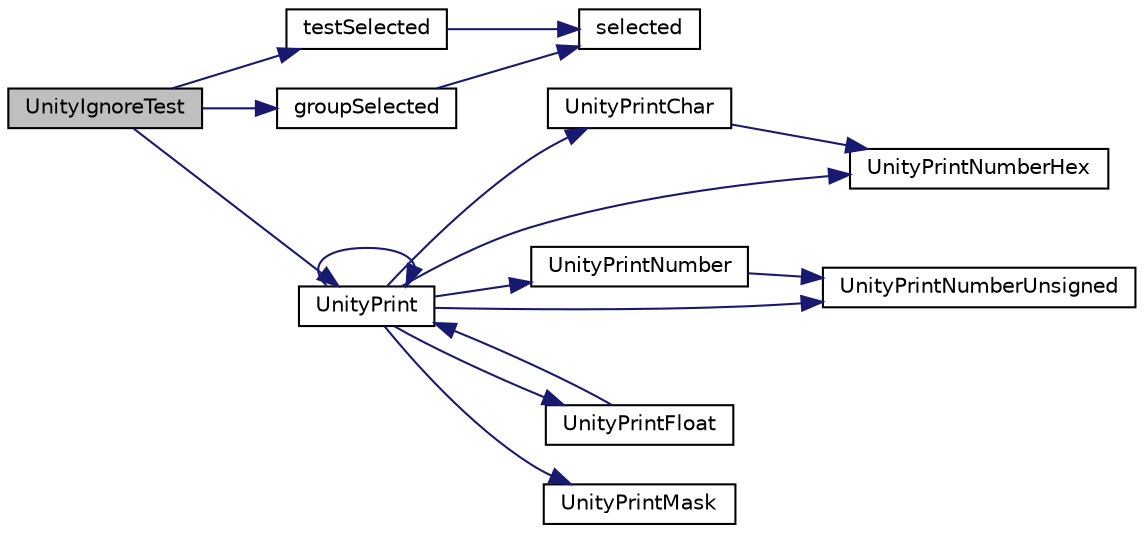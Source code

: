 digraph "UnityIgnoreTest"
{
  edge [fontname="Helvetica",fontsize="10",labelfontname="Helvetica",labelfontsize="10"];
  node [fontname="Helvetica",fontsize="10",shape=record];
  rankdir="LR";
  Node9 [label="UnityIgnoreTest",height=0.2,width=0.4,color="black", fillcolor="grey75", style="filled", fontcolor="black"];
  Node9 -> Node10 [color="midnightblue",fontsize="10",style="solid",fontname="Helvetica"];
  Node10 [label="testSelected",height=0.2,width=0.4,color="black", fillcolor="white", style="filled",URL="$unity__fixture_8c.html#a8f394b022e49e022267f4cbdcd9da855"];
  Node10 -> Node11 [color="midnightblue",fontsize="10",style="solid",fontname="Helvetica"];
  Node11 [label="selected",height=0.2,width=0.4,color="black", fillcolor="white", style="filled",URL="$unity__fixture_8c.html#addf1fa3a2d7db3fcc310ec0d0a337eff"];
  Node9 -> Node12 [color="midnightblue",fontsize="10",style="solid",fontname="Helvetica"];
  Node12 [label="groupSelected",height=0.2,width=0.4,color="black", fillcolor="white", style="filled",URL="$unity__fixture_8c.html#a6e8f15027dcf573c012fc42fc7f95213"];
  Node12 -> Node11 [color="midnightblue",fontsize="10",style="solid",fontname="Helvetica"];
  Node9 -> Node13 [color="midnightblue",fontsize="10",style="solid",fontname="Helvetica"];
  Node13 [label="UnityPrint",height=0.2,width=0.4,color="black", fillcolor="white", style="filled",URL="$unity_8c.html#accff2eb4cfd0273e8ad62c37639d3e3c"];
  Node13 -> Node14 [color="midnightblue",fontsize="10",style="solid",fontname="Helvetica"];
  Node14 [label="UnityPrintChar",height=0.2,width=0.4,color="black", fillcolor="white", style="filled",URL="$unity_8c.html#aa3373f770c748cc1600d55cd8c7839c3"];
  Node14 -> Node15 [color="midnightblue",fontsize="10",style="solid",fontname="Helvetica"];
  Node15 [label="UnityPrintNumberHex",height=0.2,width=0.4,color="black", fillcolor="white", style="filled",URL="$unity_8c.html#ab5636c2c3e2d5ff0d89461e2323aa469"];
  Node13 -> Node16 [color="midnightblue",fontsize="10",style="solid",fontname="Helvetica"];
  Node16 [label="UnityPrintNumber",height=0.2,width=0.4,color="black", fillcolor="white", style="filled",URL="$unity_8c.html#a644211a214ab000dcabd5582c52e0313"];
  Node16 -> Node17 [color="midnightblue",fontsize="10",style="solid",fontname="Helvetica"];
  Node17 [label="UnityPrintNumberUnsigned",height=0.2,width=0.4,color="black", fillcolor="white", style="filled",URL="$unity_8c.html#a3ef388786e9a8e769d13af2601b592dc"];
  Node13 -> Node18 [color="midnightblue",fontsize="10",style="solid",fontname="Helvetica"];
  Node18 [label="UnityPrintFloat",height=0.2,width=0.4,color="black", fillcolor="white", style="filled",URL="$unity_8c.html#ac3d39bc0740a28949a2ba689588491c2"];
  Node18 -> Node13 [color="midnightblue",fontsize="10",style="solid",fontname="Helvetica"];
  Node13 -> Node17 [color="midnightblue",fontsize="10",style="solid",fontname="Helvetica"];
  Node13 -> Node19 [color="midnightblue",fontsize="10",style="solid",fontname="Helvetica"];
  Node19 [label="UnityPrintMask",height=0.2,width=0.4,color="black", fillcolor="white", style="filled",URL="$unity_8c.html#a207d5b3e2bfe8042b0505066ccd07c9b"];
  Node13 -> Node15 [color="midnightblue",fontsize="10",style="solid",fontname="Helvetica"];
  Node13 -> Node13 [color="midnightblue",fontsize="10",style="solid",fontname="Helvetica"];
}
